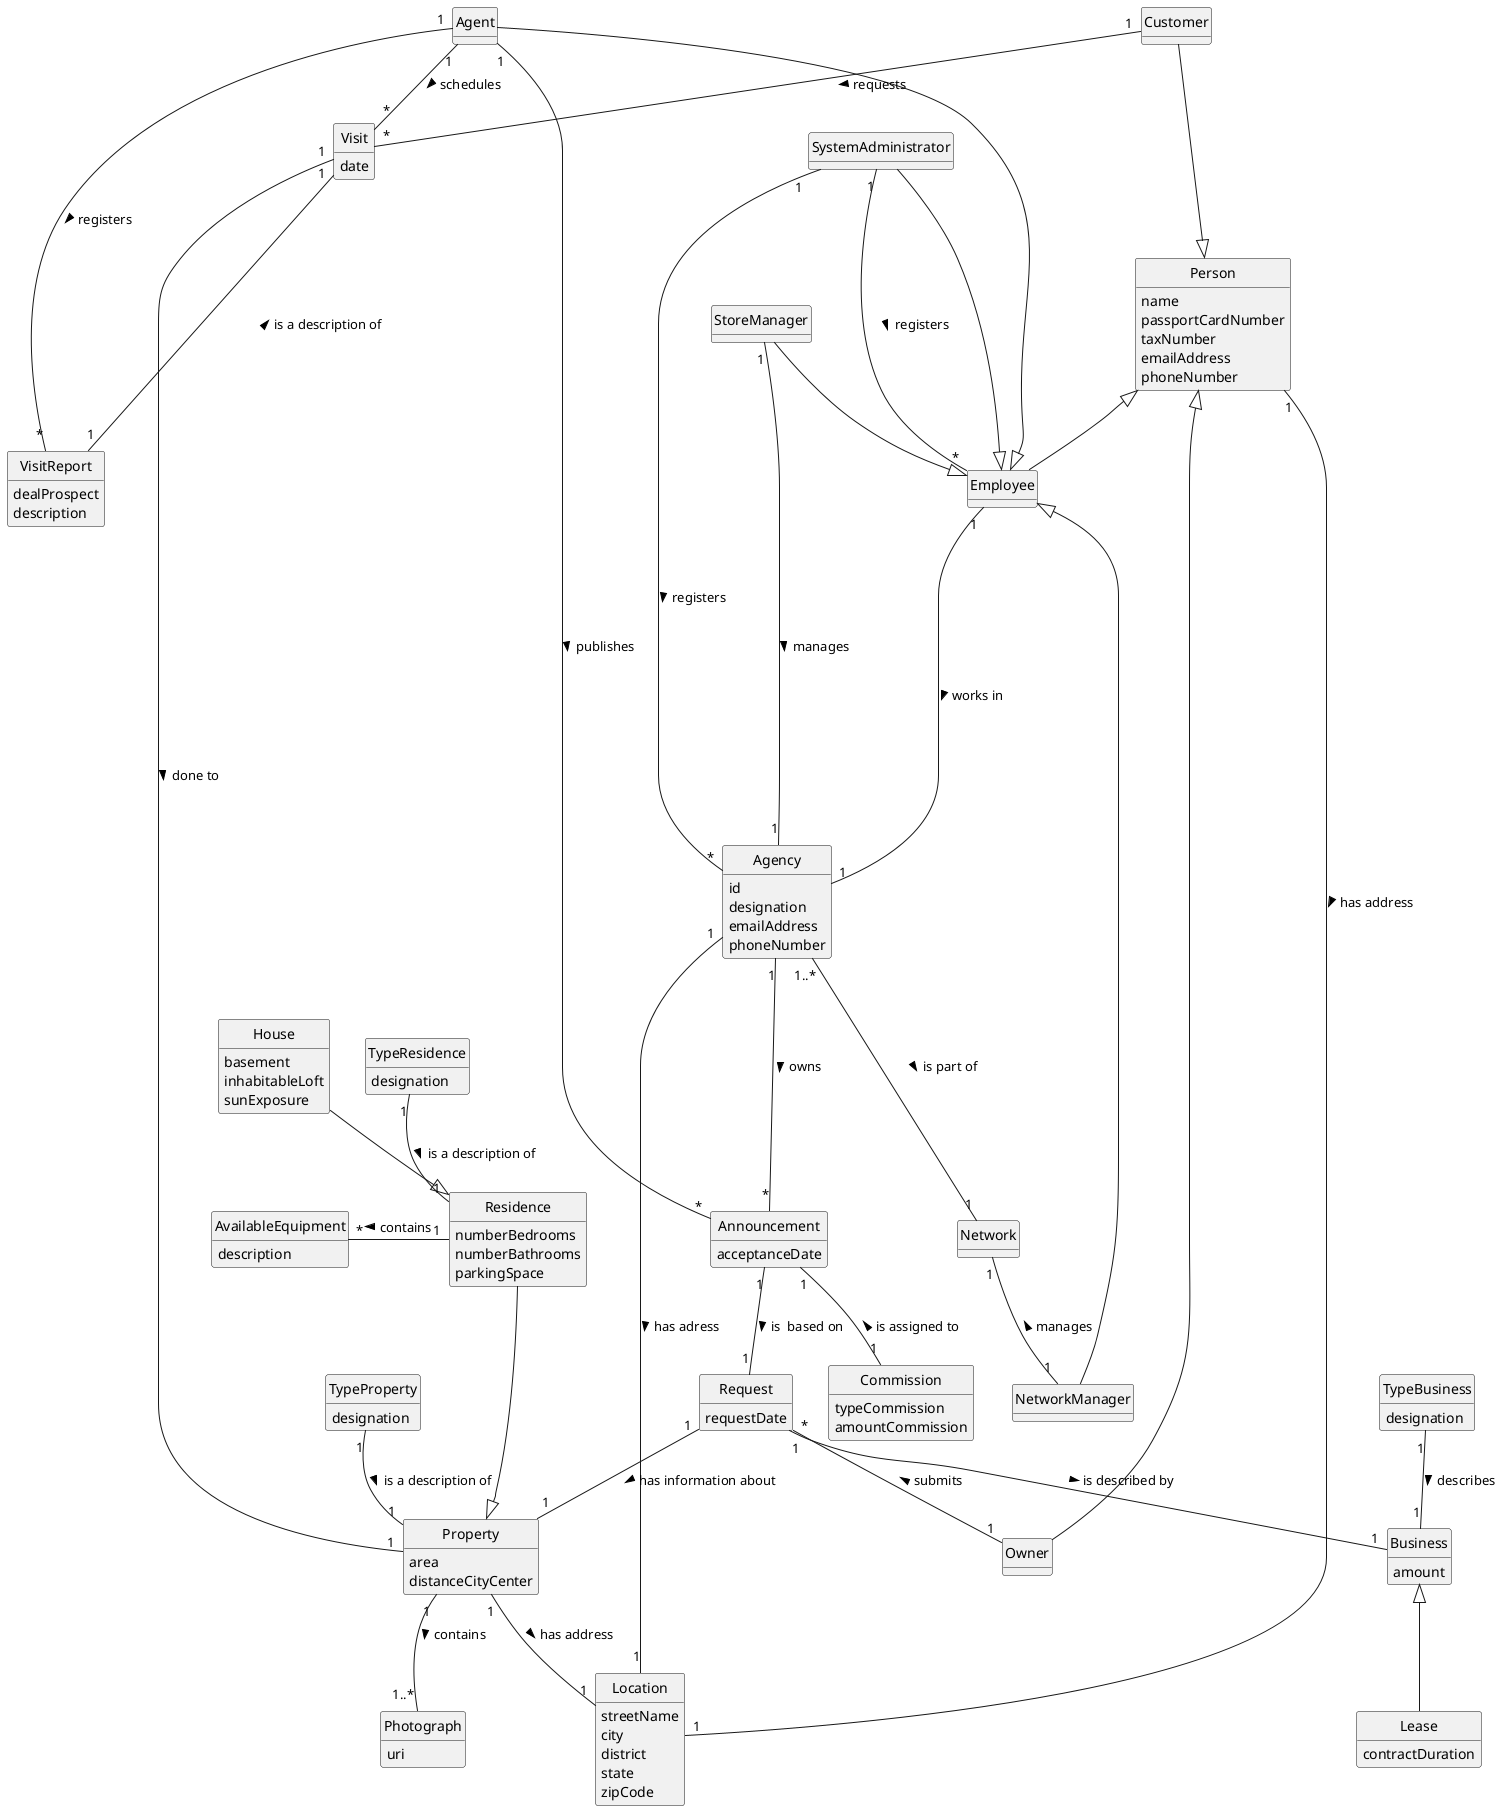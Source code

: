 ;@startuml
skinparam monochrome true
skinparam packageStyle rectangle
skinparam shadowing false
'skinparam linetype ortho
'left to right direction
skinparam classAttributeIconSize 0
hide circle
hide methods

'title Domain Model


class SystemAdministrator {
}

class Agency {
id
designation
emailAddress
phoneNumber
}

class Employee {
}

class Person{
name
passportCardNumber
taxNumber
emailAddress
phoneNumber
}


class Owner{
}

class Customer{
}

class Agent{
}

class StoreManager{
}
class NetworkManager{
}
class Announcement{
acceptanceDate
}

class Visit{
date
}
class VisitReport{
 dealProspect
 description
}
class Property{
 area
 distanceCityCenter
}

class Residence{
 numberBedrooms
 numberBathrooms
 parkingSpace
}
class AvailableEquipment{
description
}
class House{
 basement
 inhabitableLoft
 sunExposure
}
class Network{}

class TypeProperty{
designation
}
class TypeResidence{
designation
}
class Photograph{
uri
}
class Location{
streetName
city
district
state
zipCode
}
class Business{
amount
}
class TypeBusiness{
designation
}
class Lease{
contractDuration
}
class Commission {
typeCommission
amountCommission
}
class Request{
requestDate
}


SystemAdministrator --|> Employee
SystemAdministrator "1" --- "*" Employee: registers >
SystemAdministrator "1" -- "*" Agency: registers >
Person  <|--  Employee
Person <|-- Owner
Customer  ---|> Person
Agent  ----|> Employee
StoreManager --|> Employee
NetworkManager ---|> Employee
Agent "1" -- "*" Announcement: publishes >
Agent "1" - "*" Visit: schedules >
Customer "1" -- "*" Visit:  requests >
StoreManager "1" -- "1" Agency: manages >
NetworkManager "1" -up- "1" Network: manages >
Agency "1..*" --- "1" Network: is part of >
Request "*" -- "1" Owner: submits <
Visit "1" -- "1" Property: done to >
Residence  ---|>  Property
House --|> Residence
Visit "1" --- "1"  VisitReport: is a description of <
Agent "1" -- "*" VisitReport: registers >
Employee "1" ----- "1" Agency: works in  >
TypeProperty "1" -- "1" Property: is a description of >
TypeResidence "1" -- "1" Residence: is a description of >
Property "1" -- "1..*" Photograph: contains >
Property "1"--"1" Location: has address >
Person "1" - "1" Location: has address >
Agency "1" --- "1" Location: has adress >
Residence "1" -left "*"AvailableEquipment: contains >
Announcement "1" -- "1" Commission: is assigned to <
Agency "1" --- "*" Announcement: owns >
Property "1" -up- "1" Request : < has information about
Request "1" -- "1" Business: is described by >
Business <|-- Lease
TypeBusiness "1" -- "1" Business : describes >
Announcement "1" -- "1" Request : is  based on >


@enduml